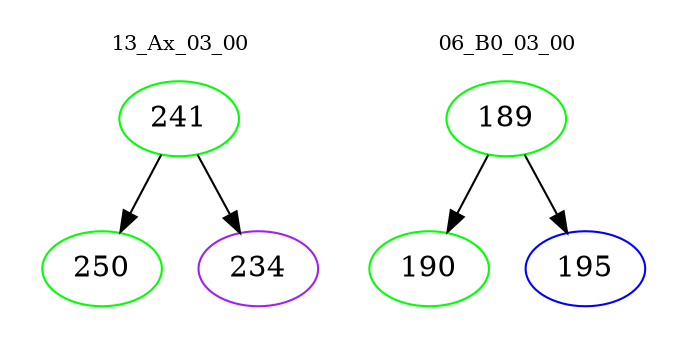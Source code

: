 digraph{
subgraph cluster_0 {
color = white
label = "13_Ax_03_00";
fontsize=10;
T0_241 [label="241", color="green"]
T0_241 -> T0_250 [color="black"]
T0_250 [label="250", color="green"]
T0_241 -> T0_234 [color="black"]
T0_234 [label="234", color="purple"]
}
subgraph cluster_1 {
color = white
label = "06_B0_03_00";
fontsize=10;
T1_189 [label="189", color="green"]
T1_189 -> T1_190 [color="black"]
T1_190 [label="190", color="green"]
T1_189 -> T1_195 [color="black"]
T1_195 [label="195", color="blue"]
}
}
